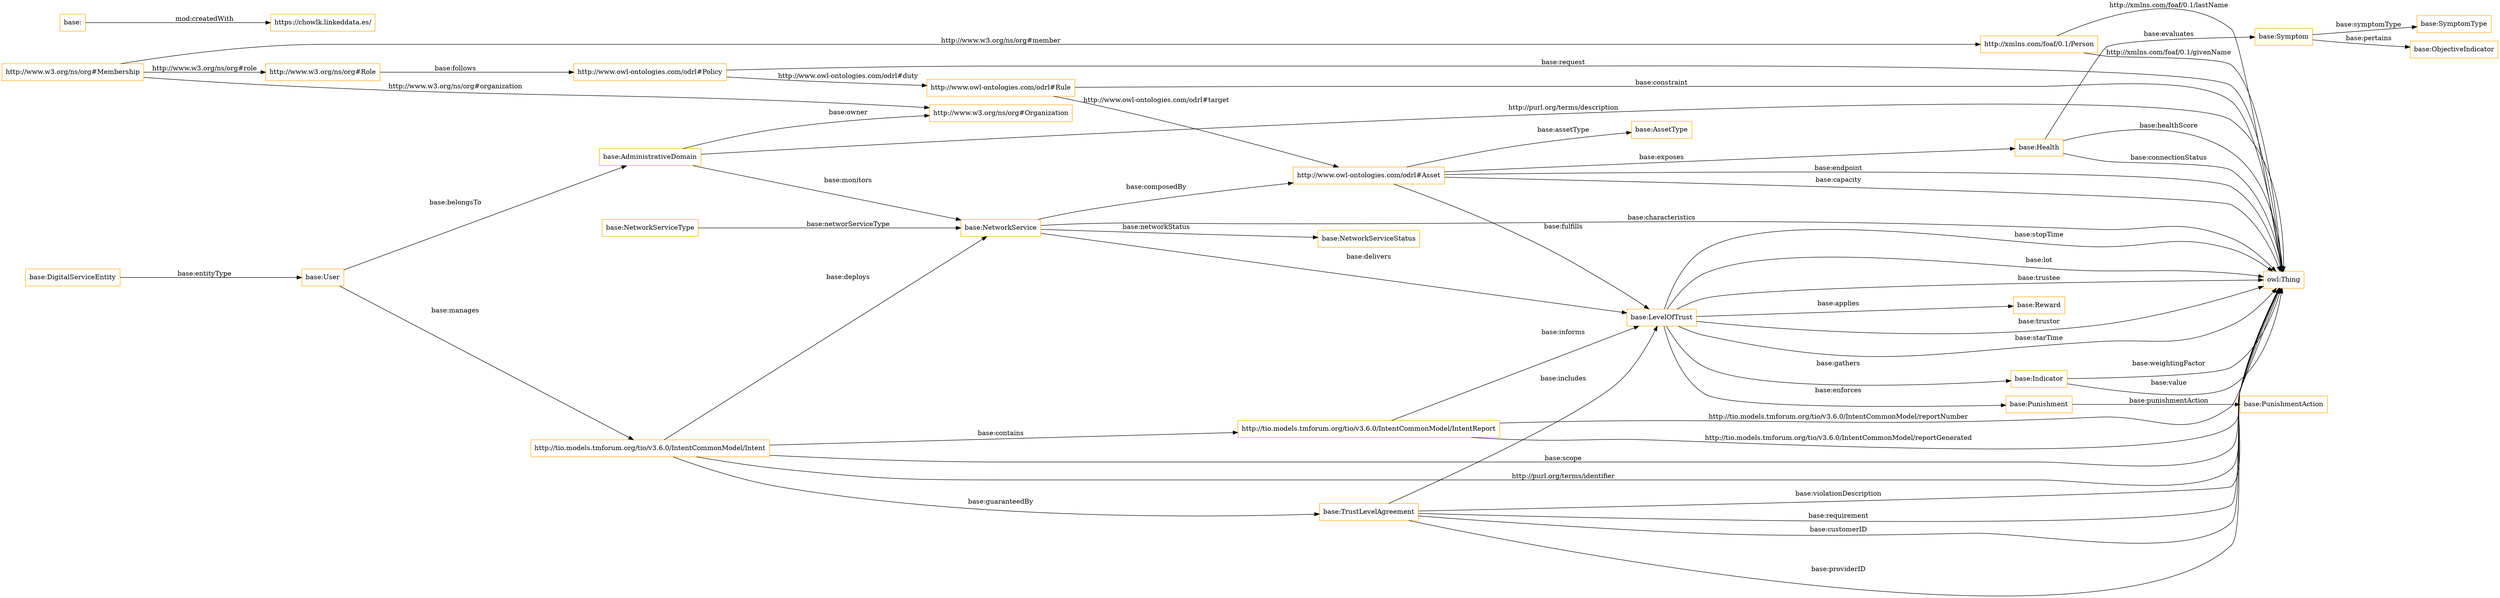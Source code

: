 digraph ar2dtool_diagram { 
rankdir=LR;
size="1501"
node [shape = rectangle, color="orange"]; "base:Reward" "http://www.owl-ontologies.com/odrl#Asset" "base:LevelOfTrust" "base:SymptomType" "base:NetworkServiceStatus" "base:Indicator" "base:User" "http://tio.models.tmforum.org/tio/v3.6.0/IntentCommonModel/Intent" "base:DigitalServiceEntity" "http://www.owl-ontologies.com/odrl#Rule" "base:AssetType" "base:NetworkService" "base:Symptom" "base:NetworkServiceType" "http://tio.models.tmforum.org/tio/v3.6.0/IntentCommonModel/IntentReport" "base:TrustLevelAgreement" "base:PunishmentAction" "http://xmlns.com/foaf/0.1/Person" "http://www.owl-ontologies.com/odrl#Policy" "base:Punishment" "base:ObjectiveIndicator" "http://www.w3.org/ns/org#Role" "http://www.w3.org/ns/org#Organization" "base:AdministrativeDomain" "base:Health" "http://www.w3.org/ns/org#Membership" ; /*classes style*/
	"base:" -> "https://chowlk.linkeddata.es/" [ label = "mod:createdWith" ];
	"base:LevelOfTrust" -> "owl:Thing" [ label = "base:stopTime" ];
	"base:TrustLevelAgreement" -> "owl:Thing" [ label = "base:customerID" ];
	"base:NetworkService" -> "base:NetworkServiceStatus" [ label = "base:networkStatus" ];
	"base:LevelOfTrust" -> "base:Reward" [ label = "base:applies" ];
	"base:Health" -> "base:Symptom" [ label = "base:evaluates" ];
	"http://www.owl-ontologies.com/odrl#Rule" -> "owl:Thing" [ label = "base:constraint" ];
	"http://tio.models.tmforum.org/tio/v3.6.0/IntentCommonModel/Intent" -> "owl:Thing" [ label = "http://purl.org/terms/identifier" ];
	"base:NetworkService" -> "owl:Thing" [ label = "base:characteristics" ];
	"base:Punishment" -> "base:PunishmentAction" [ label = "base:punishmentAction" ];
	"http://tio.models.tmforum.org/tio/v3.6.0/IntentCommonModel/Intent" -> "base:NetworkService" [ label = "base:deploys" ];
	"http://www.owl-ontologies.com/odrl#Policy" -> "owl:Thing" [ label = "base:request" ];
	"http://www.owl-ontologies.com/odrl#Asset" -> "owl:Thing" [ label = "base:endpoint" ];
	"base:DigitalServiceEntity" -> "base:User" [ label = "base:entityType" ];
	"base:LevelOfTrust" -> "owl:Thing" [ label = "base:lot" ];
	"base:LevelOfTrust" -> "owl:Thing" [ label = "base:trustee" ];
	"base:NetworkService" -> "base:LevelOfTrust" [ label = "base:delivers" ];
	"base:Health" -> "owl:Thing" [ label = "base:healthScore" ];
	"base:TrustLevelAgreement" -> "owl:Thing" [ label = "base:providerID" ];
	"http://tio.models.tmforum.org/tio/v3.6.0/IntentCommonModel/Intent" -> "base:TrustLevelAgreement" [ label = "base:guaranteedBy" ];
	"http://www.w3.org/ns/org#Membership" -> "http://xmlns.com/foaf/0.1/Person" [ label = "http://www.w3.org/ns/org#member" ];
	"base:AdministrativeDomain" -> "owl:Thing" [ label = "http://purl.org/terms/description" ];
	"base:Symptom" -> "base:SymptomType" [ label = "base:symptomType" ];
	"http://www.owl-ontologies.com/odrl#Rule" -> "http://www.owl-ontologies.com/odrl#Asset" [ label = "http://www.owl-ontologies.com/odrl#target" ];
	"http://www.owl-ontologies.com/odrl#Asset" -> "base:LevelOfTrust" [ label = "base:fulfills" ];
	"http://www.owl-ontologies.com/odrl#Asset" -> "base:AssetType" [ label = "base:assetType" ];
	"http://tio.models.tmforum.org/tio/v3.6.0/IntentCommonModel/Intent" -> "owl:Thing" [ label = "base:scope" ];
	"base:Health" -> "owl:Thing" [ label = "base:connectionStatus" ];
	"base:LevelOfTrust" -> "base:Punishment" [ label = "base:enforces" ];
	"http://tio.models.tmforum.org/tio/v3.6.0/IntentCommonModel/IntentReport" -> "owl:Thing" [ label = "http://tio.models.tmforum.org/tio/v3.6.0/IntentCommonModel/reportNumber" ];
	"base:User" -> "http://tio.models.tmforum.org/tio/v3.6.0/IntentCommonModel/Intent" [ label = "base:manages" ];
	"http://www.w3.org/ns/org#Role" -> "http://www.owl-ontologies.com/odrl#Policy" [ label = "base:follows" ];
	"base:AdministrativeDomain" -> "base:NetworkService" [ label = "base:monitors" ];
	"http://tio.models.tmforum.org/tio/v3.6.0/IntentCommonModel/IntentReport" -> "owl:Thing" [ label = "http://tio.models.tmforum.org/tio/v3.6.0/IntentCommonModel/reportGenerated" ];
	"base:User" -> "base:AdministrativeDomain" [ label = "base:belongsTo" ];
	"base:Indicator" -> "owl:Thing" [ label = "base:weightingFactor" ];
	"base:TrustLevelAgreement" -> "base:LevelOfTrust" [ label = "base:includes" ];
	"http://tio.models.tmforum.org/tio/v3.6.0/IntentCommonModel/Intent" -> "http://tio.models.tmforum.org/tio/v3.6.0/IntentCommonModel/IntentReport" [ label = "base:contains" ];
	"base:TrustLevelAgreement" -> "owl:Thing" [ label = "base:requirement" ];
	"base:NetworkService" -> "http://www.owl-ontologies.com/odrl#Asset" [ label = "base:composedBy" ];
	"base:TrustLevelAgreement" -> "owl:Thing" [ label = "base:violationDescription" ];
	"base:LevelOfTrust" -> "base:Indicator" [ label = "base:gathers" ];
	"base:Symptom" -> "base:ObjectiveIndicator" [ label = "base:pertains" ];
	"http://www.w3.org/ns/org#Membership" -> "http://www.w3.org/ns/org#Organization" [ label = "http://www.w3.org/ns/org#organization" ];
	"base:NetworkServiceType" -> "base:NetworkService" [ label = "base:networServiceType" ];
	"base:LevelOfTrust" -> "owl:Thing" [ label = "base:trustor" ];
	"http://www.w3.org/ns/org#Membership" -> "http://www.w3.org/ns/org#Role" [ label = "http://www.w3.org/ns/org#role" ];
	"http://tio.models.tmforum.org/tio/v3.6.0/IntentCommonModel/IntentReport" -> "base:LevelOfTrust" [ label = "base:informs" ];
	"base:LevelOfTrust" -> "owl:Thing" [ label = "base:starTime" ];
	"http://xmlns.com/foaf/0.1/Person" -> "owl:Thing" [ label = "http://xmlns.com/foaf/0.1/givenName" ];
	"base:AdministrativeDomain" -> "http://www.w3.org/ns/org#Organization" [ label = "base:owner" ];
	"http://www.owl-ontologies.com/odrl#Asset" -> "base:Health" [ label = "base:exposes" ];
	"http://www.owl-ontologies.com/odrl#Asset" -> "owl:Thing" [ label = "base:capacity" ];
	"base:Indicator" -> "owl:Thing" [ label = "base:value" ];
	"http://www.owl-ontologies.com/odrl#Policy" -> "http://www.owl-ontologies.com/odrl#Rule" [ label = "http://www.owl-ontologies.com/odrl#duty" ];
	"http://xmlns.com/foaf/0.1/Person" -> "owl:Thing" [ label = "http://xmlns.com/foaf/0.1/lastName" ];

}
